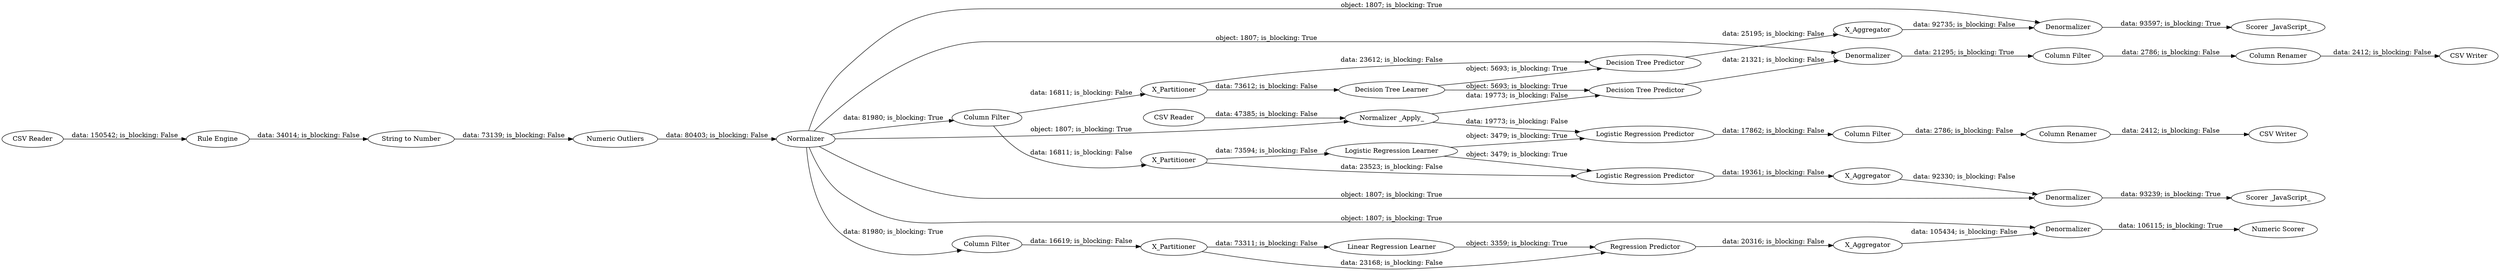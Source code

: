 digraph {
	"5244552719652968407_34" [label=X_Aggregator]
	"5244552719652968407_8" [label="Logistic Regression Predictor"]
	"5244552719652968407_44" [label="Logistic Regression Predictor"]
	"5244552719652968407_9" [label="Logistic Regression Learner"]
	"5244552719652968407_47" [label="CSV Writer"]
	"5244552719652968407_24" [label="CSV Reader"]
	"5244552719652968407_39" [label="Decision Tree Predictor"]
	"5244552719652968407_14" [label="Column Filter"]
	"5244552719652968407_29" [label=X_Aggregator]
	"5244552719652968407_32" [label="Scorer _JavaScript_"]
	"5244552719652968407_2" [label="CSV Reader"]
	"5244552719652968407_40" [label=Denormalizer]
	"5244552719652968407_41" [label="Column Filter"]
	"5244552719652968407_46" [label="Column Renamer"]
	"5244552719652968407_36" [label=Denormalizer]
	"5244552719652968407_12" [label="Column Filter"]
	"5244552719652968407_5" [label="Linear Regression Learner"]
	"5244552719652968407_25" [label="Decision Tree Learner"]
	"5244552719652968407_31" [label=X_Aggregator]
	"5244552719652968407_6" [label="Regression Predictor"]
	"5244552719652968407_30" [label=X_Partitioner]
	"5244552719652968407_35" [label=Denormalizer]
	"5244552719652968407_7" [label="Numeric Scorer"]
	"5244552719652968407_26" [label="Decision Tree Predictor"]
	"5244552719652968407_42" [label="CSV Writer"]
	"5244552719652968407_38" [label="Normalizer _Apply_"]
	"5244552719652968407_3" [label="String to Number"]
	"5244552719652968407_48" [label="Numeric Outliers"]
	"5244552719652968407_33" [label=X_Partitioner]
	"5244552719652968407_45" [label="Column Filter"]
	"5244552719652968407_43" [label="Column Renamer"]
	"5244552719652968407_10" [label="Rule Engine"]
	"5244552719652968407_27" [label="Scorer _JavaScript_"]
	"5244552719652968407_37" [label=Denormalizer]
	"5244552719652968407_28" [label=X_Partitioner]
	"5244552719652968407_23" [label=Normalizer]
	"5244552719652968407_10" -> "5244552719652968407_3" [label="data: 34014; is_blocking: False"]
	"5244552719652968407_38" -> "5244552719652968407_44" [label="data: 19773; is_blocking: False"]
	"5244552719652968407_25" -> "5244552719652968407_39" [label="object: 5693; is_blocking: True"]
	"5244552719652968407_44" -> "5244552719652968407_45" [label="data: 17862; is_blocking: False"]
	"5244552719652968407_23" -> "5244552719652968407_38" [label="object: 1807; is_blocking: True"]
	"5244552719652968407_28" -> "5244552719652968407_5" [label="data: 73311; is_blocking: False"]
	"5244552719652968407_14" -> "5244552719652968407_30" [label="data: 16811; is_blocking: False"]
	"5244552719652968407_8" -> "5244552719652968407_34" [label="data: 19361; is_blocking: False"]
	"5244552719652968407_46" -> "5244552719652968407_47" [label="data: 2412; is_blocking: False"]
	"5244552719652968407_37" -> "5244552719652968407_27" [label="data: 93239; is_blocking: True"]
	"5244552719652968407_35" -> "5244552719652968407_7" [label="data: 106115; is_blocking: True"]
	"5244552719652968407_9" -> "5244552719652968407_8" [label="object: 3479; is_blocking: True"]
	"5244552719652968407_33" -> "5244552719652968407_8" [label="data: 23523; is_blocking: False"]
	"5244552719652968407_5" -> "5244552719652968407_6" [label="object: 3359; is_blocking: True"]
	"5244552719652968407_23" -> "5244552719652968407_36" [label="object: 1807; is_blocking: True"]
	"5244552719652968407_39" -> "5244552719652968407_40" [label="data: 21321; is_blocking: False"]
	"5244552719652968407_24" -> "5244552719652968407_38" [label="data: 47385; is_blocking: False"]
	"5244552719652968407_25" -> "5244552719652968407_26" [label="object: 5693; is_blocking: True"]
	"5244552719652968407_34" -> "5244552719652968407_37" [label="data: 92330; is_blocking: False"]
	"5244552719652968407_9" -> "5244552719652968407_44" [label="object: 3479; is_blocking: True"]
	"5244552719652968407_12" -> "5244552719652968407_28" [label="data: 16619; is_blocking: False"]
	"5244552719652968407_40" -> "5244552719652968407_41" [label="data: 21295; is_blocking: True"]
	"5244552719652968407_6" -> "5244552719652968407_29" [label="data: 20316; is_blocking: False"]
	"5244552719652968407_33" -> "5244552719652968407_9" [label="data: 73594; is_blocking: False"]
	"5244552719652968407_38" -> "5244552719652968407_39" [label="data: 19773; is_blocking: False"]
	"5244552719652968407_43" -> "5244552719652968407_42" [label="data: 2412; is_blocking: False"]
	"5244552719652968407_30" -> "5244552719652968407_26" [label="data: 23612; is_blocking: False"]
	"5244552719652968407_48" -> "5244552719652968407_23" [label="data: 80403; is_blocking: False"]
	"5244552719652968407_23" -> "5244552719652968407_37" [label="object: 1807; is_blocking: True"]
	"5244552719652968407_23" -> "5244552719652968407_35" [label="object: 1807; is_blocking: True"]
	"5244552719652968407_45" -> "5244552719652968407_46" [label="data: 2786; is_blocking: False"]
	"5244552719652968407_3" -> "5244552719652968407_48" [label="data: 73139; is_blocking: False"]
	"5244552719652968407_30" -> "5244552719652968407_25" [label="data: 73612; is_blocking: False"]
	"5244552719652968407_23" -> "5244552719652968407_14" [label="data: 81980; is_blocking: True"]
	"5244552719652968407_29" -> "5244552719652968407_35" [label="data: 105434; is_blocking: False"]
	"5244552719652968407_28" -> "5244552719652968407_6" [label="data: 23168; is_blocking: False"]
	"5244552719652968407_26" -> "5244552719652968407_31" [label="data: 25195; is_blocking: False"]
	"5244552719652968407_2" -> "5244552719652968407_10" [label="data: 150542; is_blocking: False"]
	"5244552719652968407_14" -> "5244552719652968407_33" [label="data: 16811; is_blocking: False"]
	"5244552719652968407_31" -> "5244552719652968407_36" [label="data: 92735; is_blocking: False"]
	"5244552719652968407_23" -> "5244552719652968407_40" [label="object: 1807; is_blocking: True"]
	"5244552719652968407_41" -> "5244552719652968407_43" [label="data: 2786; is_blocking: False"]
	"5244552719652968407_36" -> "5244552719652968407_32" [label="data: 93597; is_blocking: True"]
	"5244552719652968407_23" -> "5244552719652968407_12" [label="data: 81980; is_blocking: True"]
	rankdir=LR
}
